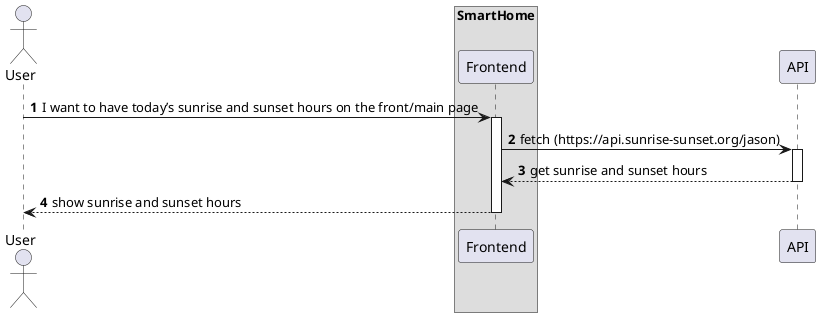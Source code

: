 @startuml
'https://plantuml.com/sequence-diagram
!pragma layout smetana

autonumber
actor "User" as User

box "SmartHome"
    participant Frontend as FE
end box

User -> FE : I want to have today’s sunrise and sunset hours on the front/main page
activate FE

FE -> API : fetch (https://api.sunrise-sunset.org/jason)
activate API
API --> FE : get sunrise and sunset hours
deactivate API

FE --> User : show sunrise and sunset hours
deactivate FE



@enduml